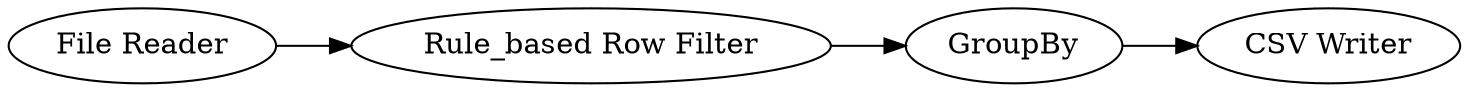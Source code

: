 digraph {
	1 [label="File Reader"]
	2 [label=GroupBy]
	9 [label="Rule_based Row Filter"]
	10 [label="CSV Writer"]
	1 -> 9
	2 -> 10
	9 -> 2
	rankdir=LR
}
